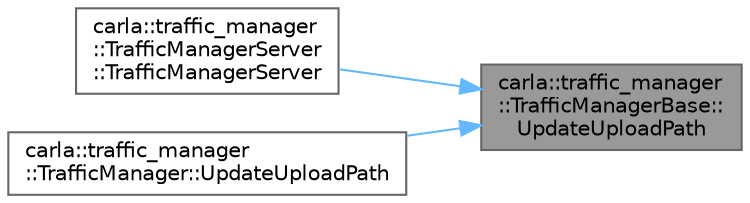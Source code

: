 digraph "carla::traffic_manager::TrafficManagerBase::UpdateUploadPath"
{
 // INTERACTIVE_SVG=YES
 // LATEX_PDF_SIZE
  bgcolor="transparent";
  edge [fontname=Helvetica,fontsize=10,labelfontname=Helvetica,labelfontsize=10];
  node [fontname=Helvetica,fontsize=10,shape=box,height=0.2,width=0.4];
  rankdir="RL";
  Node1 [id="Node000001",label="carla::traffic_manager\l::TrafficManagerBase::\lUpdateUploadPath",height=0.2,width=0.4,color="gray40", fillcolor="grey60", style="filled", fontcolor="black",tooltip="Method to update an already set path."];
  Node1 -> Node2 [id="edge1_Node000001_Node000002",dir="back",color="steelblue1",style="solid",tooltip=" "];
  Node2 [id="Node000002",label="carla::traffic_manager\l::TrafficManagerServer\l::TrafficManagerServer",height=0.2,width=0.4,color="grey40", fillcolor="white", style="filled",URL="$db/d80/classcarla_1_1traffic__manager_1_1TrafficManagerServer.html#ab33d2169176015f73a380153c05dad9b",tooltip="Here RPCPort is the traffic manager local instance RPC server port where it can listen to remote traf..."];
  Node1 -> Node3 [id="edge2_Node000001_Node000003",dir="back",color="steelblue1",style="solid",tooltip=" "];
  Node3 [id="Node000003",label="carla::traffic_manager\l::TrafficManager::UpdateUploadPath",height=0.2,width=0.4,color="grey40", fillcolor="white", style="filled",URL="$df/d5a/classcarla_1_1traffic__manager_1_1TrafficManager.html#ab3742d01589b5877c1beff4eb45fbc01",tooltip="Method to update an already set path."];
}
